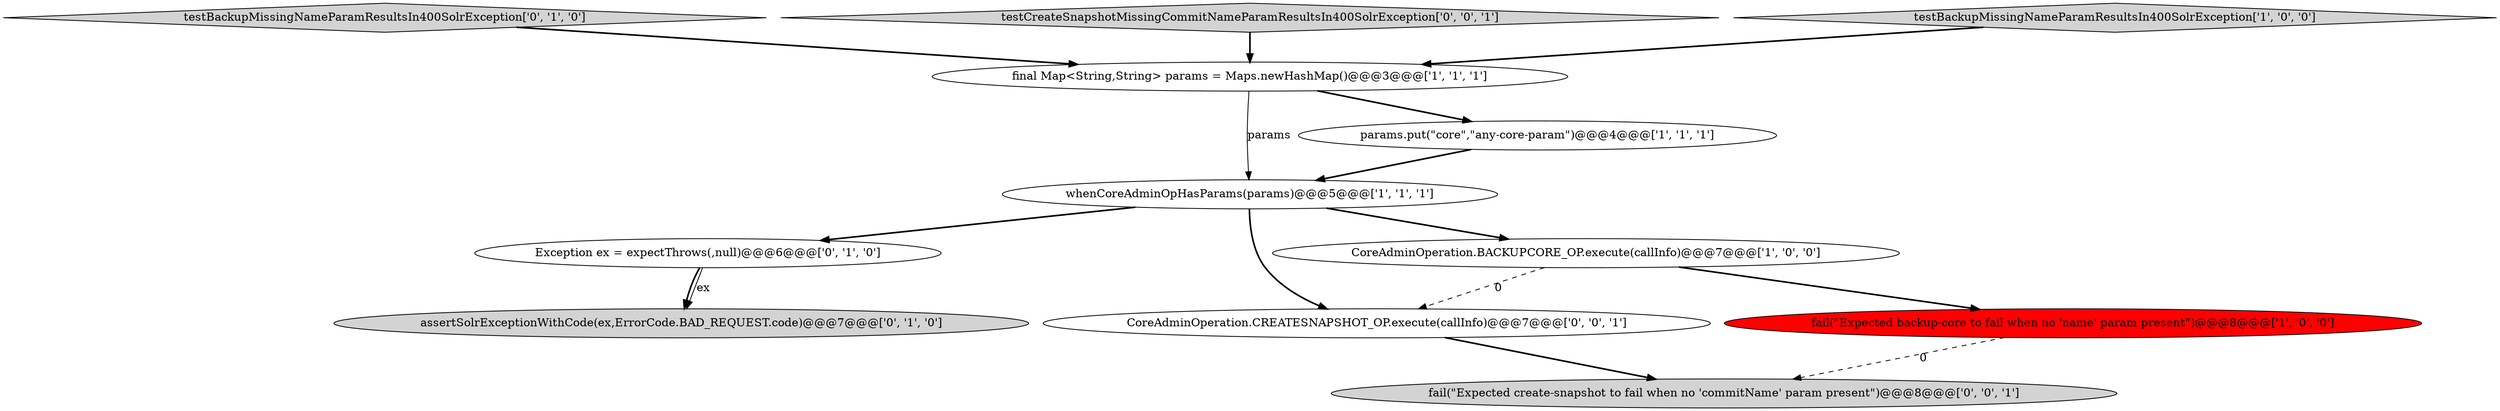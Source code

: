 digraph {
0 [style = filled, label = "fail(\"Expected backup-core to fail when no 'name' param present\")@@@8@@@['1', '0', '0']", fillcolor = red, shape = ellipse image = "AAA1AAABBB1BBB"];
2 [style = filled, label = "whenCoreAdminOpHasParams(params)@@@5@@@['1', '1', '1']", fillcolor = white, shape = ellipse image = "AAA0AAABBB1BBB"];
11 [style = filled, label = "fail(\"Expected create-snapshot to fail when no 'commitName' param present\")@@@8@@@['0', '0', '1']", fillcolor = lightgray, shape = ellipse image = "AAA0AAABBB3BBB"];
4 [style = filled, label = "final Map<String,String> params = Maps.newHashMap()@@@3@@@['1', '1', '1']", fillcolor = white, shape = ellipse image = "AAA0AAABBB1BBB"];
8 [style = filled, label = "testBackupMissingNameParamResultsIn400SolrException['0', '1', '0']", fillcolor = lightgray, shape = diamond image = "AAA0AAABBB2BBB"];
9 [style = filled, label = "testCreateSnapshotMissingCommitNameParamResultsIn400SolrException['0', '0', '1']", fillcolor = lightgray, shape = diamond image = "AAA0AAABBB3BBB"];
6 [style = filled, label = "Exception ex = expectThrows(,null)@@@6@@@['0', '1', '0']", fillcolor = white, shape = ellipse image = "AAA0AAABBB2BBB"];
1 [style = filled, label = "testBackupMissingNameParamResultsIn400SolrException['1', '0', '0']", fillcolor = lightgray, shape = diamond image = "AAA0AAABBB1BBB"];
5 [style = filled, label = "params.put(\"core\",\"any-core-param\")@@@4@@@['1', '1', '1']", fillcolor = white, shape = ellipse image = "AAA0AAABBB1BBB"];
10 [style = filled, label = "CoreAdminOperation.CREATESNAPSHOT_OP.execute(callInfo)@@@7@@@['0', '0', '1']", fillcolor = white, shape = ellipse image = "AAA0AAABBB3BBB"];
7 [style = filled, label = "assertSolrExceptionWithCode(ex,ErrorCode.BAD_REQUEST.code)@@@7@@@['0', '1', '0']", fillcolor = lightgray, shape = ellipse image = "AAA0AAABBB2BBB"];
3 [style = filled, label = "CoreAdminOperation.BACKUPCORE_OP.execute(callInfo)@@@7@@@['1', '0', '0']", fillcolor = white, shape = ellipse image = "AAA0AAABBB1BBB"];
1->4 [style = bold, label=""];
5->2 [style = bold, label=""];
3->10 [style = dashed, label="0"];
4->2 [style = solid, label="params"];
0->11 [style = dashed, label="0"];
8->4 [style = bold, label=""];
6->7 [style = bold, label=""];
9->4 [style = bold, label=""];
6->7 [style = solid, label="ex"];
2->10 [style = bold, label=""];
4->5 [style = bold, label=""];
2->6 [style = bold, label=""];
3->0 [style = bold, label=""];
2->3 [style = bold, label=""];
10->11 [style = bold, label=""];
}
